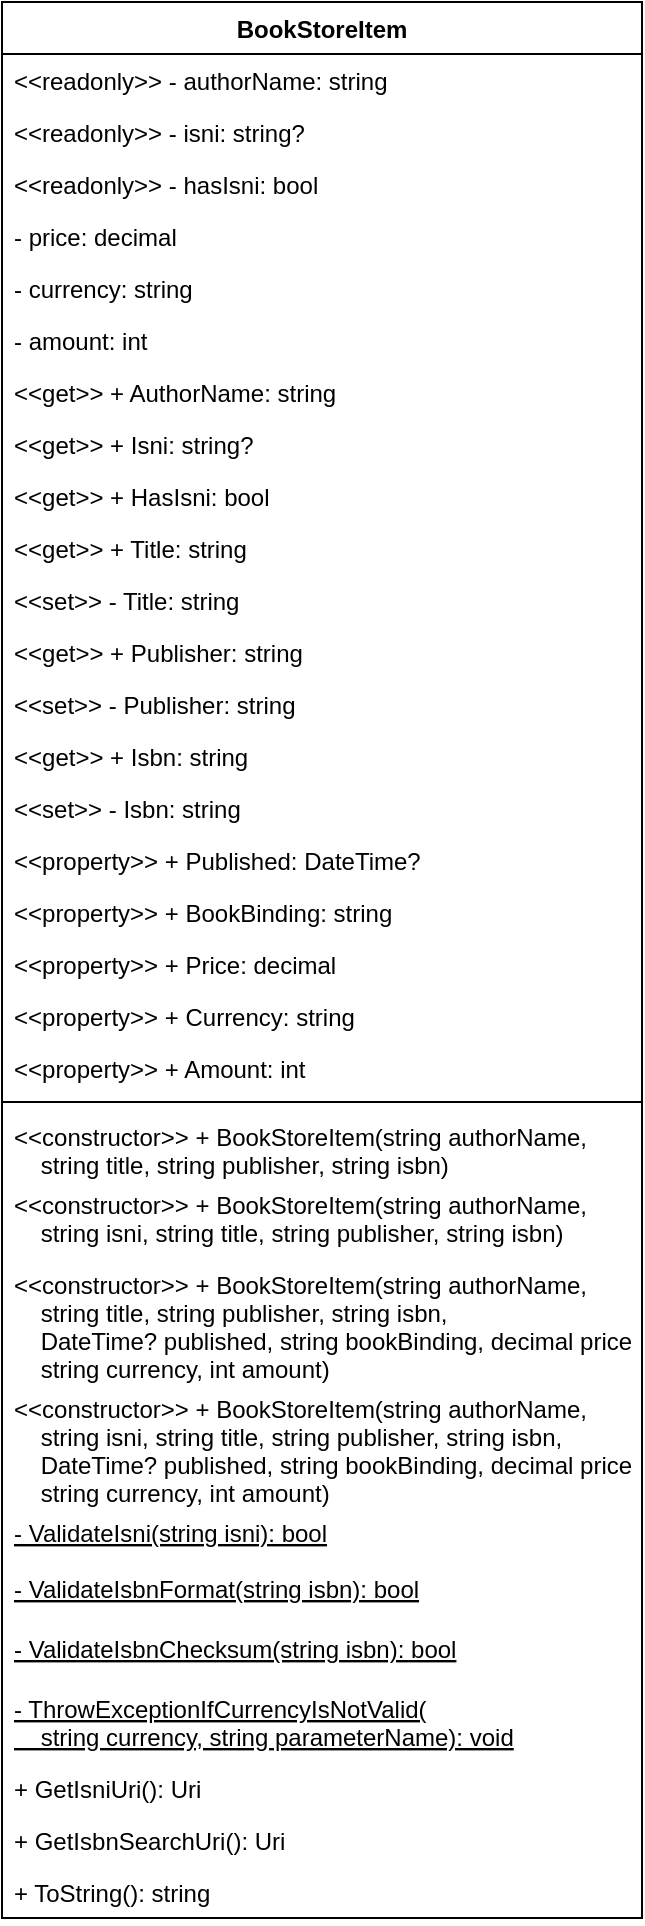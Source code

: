 <mxfile version="20.4.2" type="device"><diagram id="ekLerv10-5Og8tD3GVhr" name="class-diagram"><mxGraphModel dx="2512" dy="834" grid="1" gridSize="10" guides="1" tooltips="1" connect="1" arrows="1" fold="1" page="1" pageScale="1" pageWidth="850" pageHeight="1100" math="0" shadow="0"><root><mxCell id="8sShPmPlEh92SBYfi-gu-0"/><mxCell id="8sShPmPlEh92SBYfi-gu-1" parent="8sShPmPlEh92SBYfi-gu-0"/><mxCell id="dL_3BTujGqF_IkzBiXf5-0" value="BookStoreItem" style="swimlane;fontStyle=1;align=center;verticalAlign=top;childLayout=stackLayout;horizontal=1;startSize=26;horizontalStack=0;resizeParent=1;resizeParentMax=0;resizeLast=0;collapsible=1;marginBottom=0;" parent="8sShPmPlEh92SBYfi-gu-1" vertex="1"><mxGeometry x="-800" y="40" width="320" height="958" as="geometry"/></mxCell><mxCell id="dL_3BTujGqF_IkzBiXf5-13" value="&lt;&lt;readonly&gt;&gt; - authorName: string" style="text;strokeColor=none;fillColor=none;align=left;verticalAlign=top;spacingLeft=4;spacingRight=4;overflow=hidden;rotatable=0;points=[[0,0.5],[1,0.5]];portConstraint=eastwest;" parent="dL_3BTujGqF_IkzBiXf5-0" vertex="1"><mxGeometry y="26" width="320" height="26" as="geometry"/></mxCell><mxCell id="dL_3BTujGqF_IkzBiXf5-14" value="&lt;&lt;readonly&gt;&gt; - isni: string?" style="text;strokeColor=none;fillColor=none;align=left;verticalAlign=top;spacingLeft=4;spacingRight=4;overflow=hidden;rotatable=0;points=[[0,0.5],[1,0.5]];portConstraint=eastwest;" parent="dL_3BTujGqF_IkzBiXf5-0" vertex="1"><mxGeometry y="52" width="320" height="26" as="geometry"/></mxCell><mxCell id="dL_3BTujGqF_IkzBiXf5-15" value="&lt;&lt;readonly&gt;&gt; - hasIsni: bool" style="text;strokeColor=none;fillColor=none;align=left;verticalAlign=top;spacingLeft=4;spacingRight=4;overflow=hidden;rotatable=0;points=[[0,0.5],[1,0.5]];portConstraint=eastwest;" parent="dL_3BTujGqF_IkzBiXf5-0" vertex="1"><mxGeometry y="78" width="320" height="26" as="geometry"/></mxCell><mxCell id="dL_3BTujGqF_IkzBiXf5-16" value="- price: decimal" style="text;strokeColor=none;fillColor=none;align=left;verticalAlign=top;spacingLeft=4;spacingRight=4;overflow=hidden;rotatable=0;points=[[0,0.5],[1,0.5]];portConstraint=eastwest;" parent="dL_3BTujGqF_IkzBiXf5-0" vertex="1"><mxGeometry y="104" width="320" height="26" as="geometry"/></mxCell><mxCell id="dL_3BTujGqF_IkzBiXf5-17" value="- currency: string" style="text;strokeColor=none;fillColor=none;align=left;verticalAlign=top;spacingLeft=4;spacingRight=4;overflow=hidden;rotatable=0;points=[[0,0.5],[1,0.5]];portConstraint=eastwest;" parent="dL_3BTujGqF_IkzBiXf5-0" vertex="1"><mxGeometry y="130" width="320" height="26" as="geometry"/></mxCell><mxCell id="dL_3BTujGqF_IkzBiXf5-18" value="- amount: int" style="text;strokeColor=none;fillColor=none;align=left;verticalAlign=top;spacingLeft=4;spacingRight=4;overflow=hidden;rotatable=0;points=[[0,0.5],[1,0.5]];portConstraint=eastwest;" parent="dL_3BTujGqF_IkzBiXf5-0" vertex="1"><mxGeometry y="156" width="320" height="26" as="geometry"/></mxCell><mxCell id="dL_3BTujGqF_IkzBiXf5-1" value="&lt;&lt;get&gt;&gt; + AuthorName: string" style="text;strokeColor=none;fillColor=none;align=left;verticalAlign=top;spacingLeft=4;spacingRight=4;overflow=hidden;rotatable=0;points=[[0,0.5],[1,0.5]];portConstraint=eastwest;" parent="dL_3BTujGqF_IkzBiXf5-0" vertex="1"><mxGeometry y="182" width="320" height="26" as="geometry"/></mxCell><mxCell id="dL_3BTujGqF_IkzBiXf5-2" value="&lt;&lt;get&gt;&gt; + Isni: string?" style="text;strokeColor=none;fillColor=none;align=left;verticalAlign=top;spacingLeft=4;spacingRight=4;overflow=hidden;rotatable=0;points=[[0,0.5],[1,0.5]];portConstraint=eastwest;" parent="dL_3BTujGqF_IkzBiXf5-0" vertex="1"><mxGeometry y="208" width="320" height="26" as="geometry"/></mxCell><mxCell id="dL_3BTujGqF_IkzBiXf5-3" value="&lt;&lt;get&gt;&gt; + HasIsni: bool" style="text;strokeColor=none;fillColor=none;align=left;verticalAlign=top;spacingLeft=4;spacingRight=4;overflow=hidden;rotatable=0;points=[[0,0.5],[1,0.5]];portConstraint=eastwest;" parent="dL_3BTujGqF_IkzBiXf5-0" vertex="1"><mxGeometry y="234" width="320" height="26" as="geometry"/></mxCell><mxCell id="dL_3BTujGqF_IkzBiXf5-4" value="&lt;&lt;get&gt;&gt; + Title: string" style="text;strokeColor=none;fillColor=none;align=left;verticalAlign=top;spacingLeft=4;spacingRight=4;overflow=hidden;rotatable=0;points=[[0,0.5],[1,0.5]];portConstraint=eastwest;" parent="dL_3BTujGqF_IkzBiXf5-0" vertex="1"><mxGeometry y="260" width="320" height="26" as="geometry"/></mxCell><mxCell id="dL_3BTujGqF_IkzBiXf5-24" value="&lt;&lt;set&gt;&gt; - Title: string" style="text;strokeColor=none;fillColor=none;align=left;verticalAlign=top;spacingLeft=4;spacingRight=4;overflow=hidden;rotatable=0;points=[[0,0.5],[1,0.5]];portConstraint=eastwest;" parent="dL_3BTujGqF_IkzBiXf5-0" vertex="1"><mxGeometry y="286" width="320" height="26" as="geometry"/></mxCell><mxCell id="dL_3BTujGqF_IkzBiXf5-23" value="&lt;&lt;get&gt;&gt; + Publisher: string" style="text;strokeColor=none;fillColor=none;align=left;verticalAlign=top;spacingLeft=4;spacingRight=4;overflow=hidden;rotatable=0;points=[[0,0.5],[1,0.5]];portConstraint=eastwest;" parent="dL_3BTujGqF_IkzBiXf5-0" vertex="1"><mxGeometry y="312" width="320" height="26" as="geometry"/></mxCell><mxCell id="dL_3BTujGqF_IkzBiXf5-22" value="&lt;&lt;set&gt;&gt; - Publisher: string" style="text;strokeColor=none;fillColor=none;align=left;verticalAlign=top;spacingLeft=4;spacingRight=4;overflow=hidden;rotatable=0;points=[[0,0.5],[1,0.5]];portConstraint=eastwest;" parent="dL_3BTujGqF_IkzBiXf5-0" vertex="1"><mxGeometry y="338" width="320" height="26" as="geometry"/></mxCell><mxCell id="dL_3BTujGqF_IkzBiXf5-25" value="&lt;&lt;get&gt;&gt; + Isbn: string" style="text;strokeColor=none;fillColor=none;align=left;verticalAlign=top;spacingLeft=4;spacingRight=4;overflow=hidden;rotatable=0;points=[[0,0.5],[1,0.5]];portConstraint=eastwest;" parent="dL_3BTujGqF_IkzBiXf5-0" vertex="1"><mxGeometry y="364" width="320" height="26" as="geometry"/></mxCell><mxCell id="dL_3BTujGqF_IkzBiXf5-26" value="&lt;&lt;set&gt;&gt; - Isbn: string" style="text;strokeColor=none;fillColor=none;align=left;verticalAlign=top;spacingLeft=4;spacingRight=4;overflow=hidden;rotatable=0;points=[[0,0.5],[1,0.5]];portConstraint=eastwest;" parent="dL_3BTujGqF_IkzBiXf5-0" vertex="1"><mxGeometry y="390" width="320" height="26" as="geometry"/></mxCell><mxCell id="dL_3BTujGqF_IkzBiXf5-27" value="&lt;&lt;property&gt;&gt; + Published: DateTime?" style="text;strokeColor=none;fillColor=none;align=left;verticalAlign=top;spacingLeft=4;spacingRight=4;overflow=hidden;rotatable=0;points=[[0,0.5],[1,0.5]];portConstraint=eastwest;" parent="dL_3BTujGqF_IkzBiXf5-0" vertex="1"><mxGeometry y="416" width="320" height="26" as="geometry"/></mxCell><mxCell id="dL_3BTujGqF_IkzBiXf5-28" value="&lt;&lt;property&gt;&gt; + BookBinding: string" style="text;strokeColor=none;fillColor=none;align=left;verticalAlign=top;spacingLeft=4;spacingRight=4;overflow=hidden;rotatable=0;points=[[0,0.5],[1,0.5]];portConstraint=eastwest;" parent="dL_3BTujGqF_IkzBiXf5-0" vertex="1"><mxGeometry y="442" width="320" height="26" as="geometry"/></mxCell><mxCell id="dL_3BTujGqF_IkzBiXf5-29" value="&lt;&lt;property&gt;&gt; + Price: decimal" style="text;strokeColor=none;fillColor=none;align=left;verticalAlign=top;spacingLeft=4;spacingRight=4;overflow=hidden;rotatable=0;points=[[0,0.5],[1,0.5]];portConstraint=eastwest;" parent="dL_3BTujGqF_IkzBiXf5-0" vertex="1"><mxGeometry y="468" width="320" height="26" as="geometry"/></mxCell><mxCell id="dL_3BTujGqF_IkzBiXf5-30" value="&lt;&lt;property&gt;&gt; + Currency: string" style="text;strokeColor=none;fillColor=none;align=left;verticalAlign=top;spacingLeft=4;spacingRight=4;overflow=hidden;rotatable=0;points=[[0,0.5],[1,0.5]];portConstraint=eastwest;" parent="dL_3BTujGqF_IkzBiXf5-0" vertex="1"><mxGeometry y="494" width="320" height="26" as="geometry"/></mxCell><mxCell id="dL_3BTujGqF_IkzBiXf5-31" value="&lt;&lt;property&gt;&gt; + Amount: int" style="text;strokeColor=none;fillColor=none;align=left;verticalAlign=top;spacingLeft=4;spacingRight=4;overflow=hidden;rotatable=0;points=[[0,0.5],[1,0.5]];portConstraint=eastwest;" parent="dL_3BTujGqF_IkzBiXf5-0" vertex="1"><mxGeometry y="520" width="320" height="26" as="geometry"/></mxCell><mxCell id="dL_3BTujGqF_IkzBiXf5-7" value="" style="line;strokeWidth=1;fillColor=none;align=left;verticalAlign=middle;spacingTop=-1;spacingLeft=3;spacingRight=3;rotatable=0;labelPosition=right;points=[];portConstraint=eastwest;" parent="dL_3BTujGqF_IkzBiXf5-0" vertex="1"><mxGeometry y="546" width="320" height="8" as="geometry"/></mxCell><mxCell id="dL_3BTujGqF_IkzBiXf5-8" value="&lt;&lt;constructor&gt;&gt; + BookStoreItem(string authorName,&#10;    string title, string publisher, string isbn)" style="text;strokeColor=none;fillColor=none;align=left;verticalAlign=top;spacingLeft=4;spacingRight=4;overflow=hidden;rotatable=0;points=[[0,0.5],[1,0.5]];portConstraint=eastwest;" parent="dL_3BTujGqF_IkzBiXf5-0" vertex="1"><mxGeometry y="554" width="320" height="34" as="geometry"/></mxCell><mxCell id="dL_3BTujGqF_IkzBiXf5-19" value="&lt;&lt;constructor&gt;&gt; + BookStoreItem(string authorName,&#10;    string isni, string title, string publisher, string isbn)" style="text;strokeColor=none;fillColor=none;align=left;verticalAlign=top;spacingLeft=4;spacingRight=4;overflow=hidden;rotatable=0;points=[[0,0.5],[1,0.5]];portConstraint=eastwest;" parent="dL_3BTujGqF_IkzBiXf5-0" vertex="1"><mxGeometry y="588" width="320" height="40" as="geometry"/></mxCell><mxCell id="dL_3BTujGqF_IkzBiXf5-20" value="&lt;&lt;constructor&gt;&gt; + BookStoreItem(string authorName,&#10;    string title, string publisher, string isbn,&#10;    DateTime? published, string bookBinding, decimal price,&#10;    string currency, int amount)" style="text;strokeColor=none;fillColor=none;align=left;verticalAlign=top;spacingLeft=4;spacingRight=4;overflow=hidden;rotatable=0;points=[[0,0.5],[1,0.5]];portConstraint=eastwest;" parent="dL_3BTujGqF_IkzBiXf5-0" vertex="1"><mxGeometry y="628" width="320" height="62" as="geometry"/></mxCell><mxCell id="dL_3BTujGqF_IkzBiXf5-21" value="&lt;&lt;constructor&gt;&gt; + BookStoreItem(string authorName,&#10;    string isni, string title, string publisher, string isbn,&#10;    DateTime? published, string bookBinding, decimal price,&#10;    string currency, int amount)" style="text;strokeColor=none;fillColor=none;align=left;verticalAlign=top;spacingLeft=4;spacingRight=4;overflow=hidden;rotatable=0;points=[[0,0.5],[1,0.5]];portConstraint=eastwest;" parent="dL_3BTujGqF_IkzBiXf5-0" vertex="1"><mxGeometry y="690" width="320" height="62" as="geometry"/></mxCell><mxCell id="dL_3BTujGqF_IkzBiXf5-34" value="- ValidateIsni(string isni): bool" style="text;strokeColor=none;fillColor=none;align=left;verticalAlign=top;spacingLeft=4;spacingRight=4;overflow=hidden;rotatable=0;points=[[0,0.5],[1,0.5]];portConstraint=eastwest;fontStyle=4" parent="dL_3BTujGqF_IkzBiXf5-0" vertex="1"><mxGeometry y="752" width="320" height="28" as="geometry"/></mxCell><mxCell id="dL_3BTujGqF_IkzBiXf5-35" value="- ValidateIsbnFormat(string isbn): bool" style="text;strokeColor=none;fillColor=none;align=left;verticalAlign=top;spacingLeft=4;spacingRight=4;overflow=hidden;rotatable=0;points=[[0,0.5],[1,0.5]];portConstraint=eastwest;fontStyle=4" parent="dL_3BTujGqF_IkzBiXf5-0" vertex="1"><mxGeometry y="780" width="320" height="30" as="geometry"/></mxCell><mxCell id="dL_3BTujGqF_IkzBiXf5-37" value="- ValidateIsbnChecksum(string isbn): bool" style="text;strokeColor=none;fillColor=none;align=left;verticalAlign=top;spacingLeft=4;spacingRight=4;overflow=hidden;rotatable=0;points=[[0,0.5],[1,0.5]];portConstraint=eastwest;fontStyle=4" parent="dL_3BTujGqF_IkzBiXf5-0" vertex="1"><mxGeometry y="810" width="320" height="30" as="geometry"/></mxCell><mxCell id="dL_3BTujGqF_IkzBiXf5-33" value="- ThrowExceptionIfCurrencyIsNotValid(&#10;    string currency, string parameterName): void" style="text;strokeColor=none;fillColor=none;align=left;verticalAlign=top;spacingLeft=4;spacingRight=4;overflow=hidden;rotatable=0;points=[[0,0.5],[1,0.5]];portConstraint=eastwest;fontStyle=4" parent="dL_3BTujGqF_IkzBiXf5-0" vertex="1"><mxGeometry y="840" width="320" height="40" as="geometry"/></mxCell><mxCell id="dL_3BTujGqF_IkzBiXf5-11" value="+ GetIsniUri(): Uri" style="text;strokeColor=none;fillColor=none;align=left;verticalAlign=top;spacingLeft=4;spacingRight=4;overflow=hidden;rotatable=0;points=[[0,0.5],[1,0.5]];portConstraint=eastwest;" parent="dL_3BTujGqF_IkzBiXf5-0" vertex="1"><mxGeometry y="880" width="320" height="26" as="geometry"/></mxCell><mxCell id="dL_3BTujGqF_IkzBiXf5-32" value="+ GetIsbnSearchUri(): Uri" style="text;strokeColor=none;fillColor=none;align=left;verticalAlign=top;spacingLeft=4;spacingRight=4;overflow=hidden;rotatable=0;points=[[0,0.5],[1,0.5]];portConstraint=eastwest;" parent="dL_3BTujGqF_IkzBiXf5-0" vertex="1"><mxGeometry y="906" width="320" height="26" as="geometry"/></mxCell><mxCell id="dL_3BTujGqF_IkzBiXf5-12" value="+ ToString(): string" style="text;strokeColor=none;fillColor=none;align=left;verticalAlign=top;spacingLeft=4;spacingRight=4;overflow=hidden;rotatable=0;points=[[0,0.5],[1,0.5]];portConstraint=eastwest;" parent="dL_3BTujGqF_IkzBiXf5-0" vertex="1"><mxGeometry y="932" width="320" height="26" as="geometry"/></mxCell></root></mxGraphModel></diagram></mxfile>